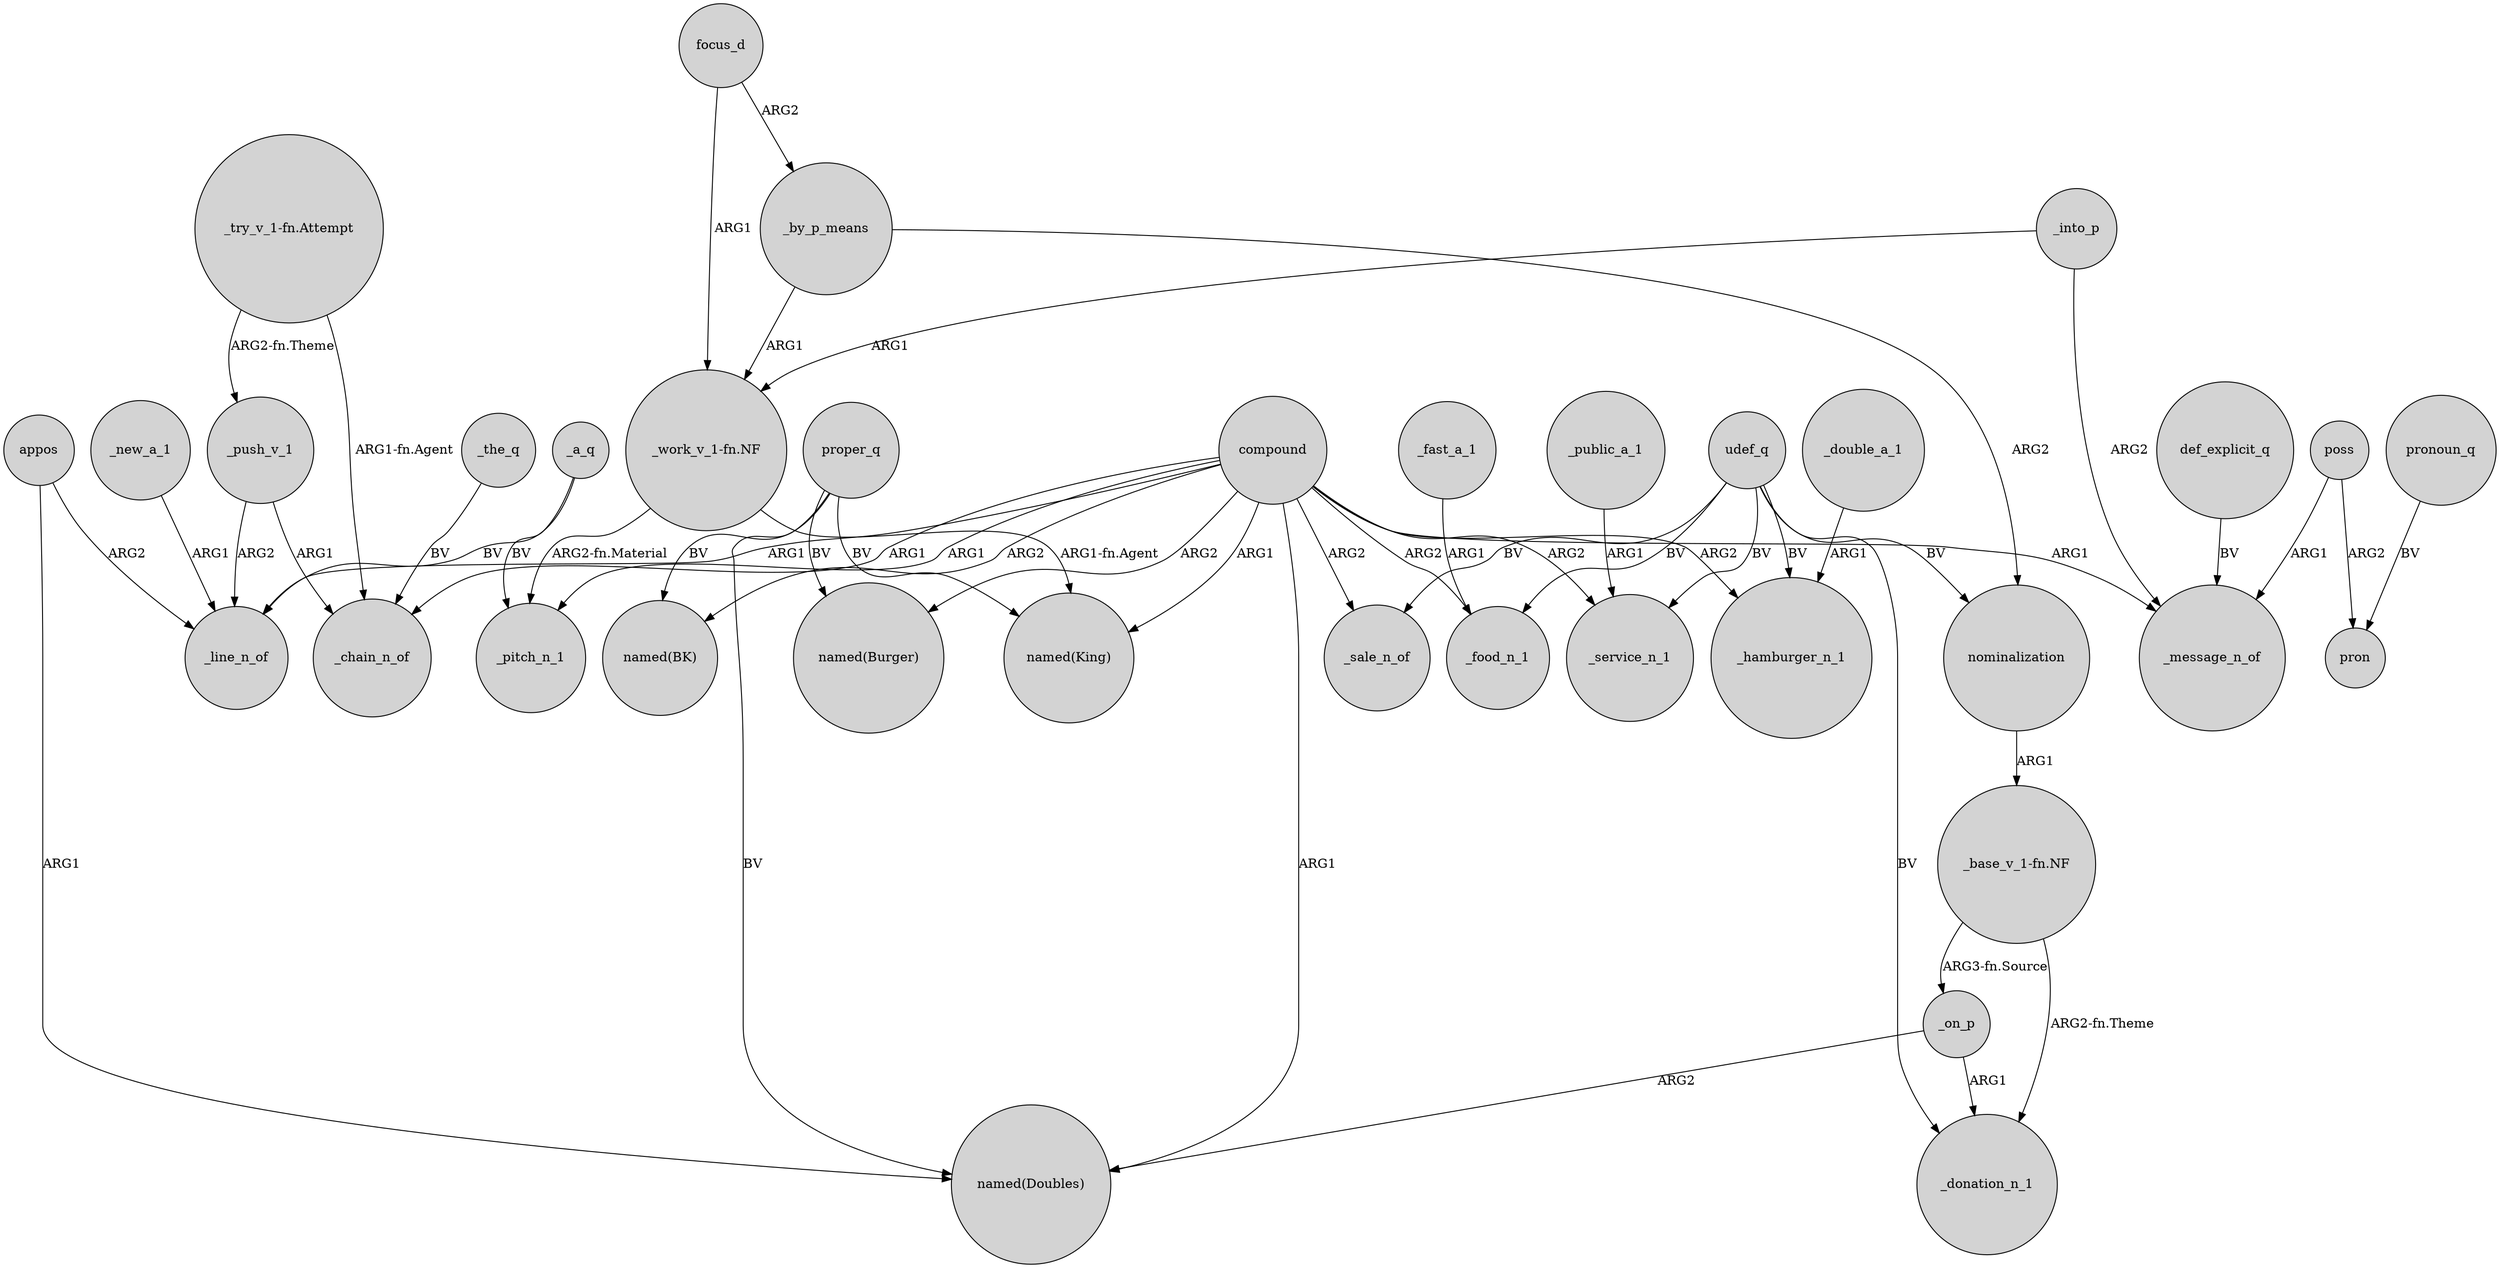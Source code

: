 digraph {
	node [shape=circle style=filled]
	appos -> "named(Doubles)" [label=ARG1]
	_new_a_1 -> _line_n_of [label=ARG1]
	compound -> _food_n_1 [label=ARG2]
	_fast_a_1 -> _food_n_1 [label=ARG1]
	_by_p_means -> nominalization [label=ARG2]
	compound -> _service_n_1 [label=ARG2]
	poss -> pron [label=ARG2]
	compound -> "named(Burger)" [label=ARG2]
	proper_q -> "named(Burger)" [label=BV]
	_on_p -> _donation_n_1 [label=ARG1]
	proper_q -> "named(Doubles)" [label=BV]
	focus_d -> _by_p_means [label=ARG2]
	compound -> _chain_n_of [label=ARG1]
	_public_a_1 -> _service_n_1 [label=ARG1]
	appos -> _line_n_of [label=ARG2]
	udef_q -> _donation_n_1 [label=BV]
	"_work_v_1-fn.NF" -> _pitch_n_1 [label="ARG2-fn.Material"]
	_push_v_1 -> _line_n_of [label=ARG2]
	udef_q -> _food_n_1 [label=BV]
	_a_q -> _line_n_of [label=BV]
	"_try_v_1-fn.Attempt" -> _push_v_1 [label="ARG2-fn.Theme"]
	compound -> _pitch_n_1 [label=ARG1]
	_by_p_means -> "_work_v_1-fn.NF" [label=ARG1]
	compound -> _message_n_of [label=ARG1]
	"_base_v_1-fn.NF" -> _on_p [label="ARG3-fn.Source"]
	compound -> "named(King)" [label=ARG1]
	def_explicit_q -> _message_n_of [label=BV]
	"_work_v_1-fn.NF" -> "named(King)" [label="ARG1-fn.Agent"]
	pronoun_q -> pron [label=BV]
	compound -> _line_n_of [label=ARG1]
	compound -> _hamburger_n_1 [label=ARG2]
	proper_q -> "named(King)" [label=BV]
	compound -> _sale_n_of [label=ARG2]
	udef_q -> _service_n_1 [label=BV]
	"_try_v_1-fn.Attempt" -> _chain_n_of [label="ARG1-fn.Agent"]
	_the_q -> _chain_n_of [label=BV]
	"_base_v_1-fn.NF" -> _donation_n_1 [label="ARG2-fn.Theme"]
	poss -> _message_n_of [label=ARG1]
	compound -> "named(BK)" [label=ARG2]
	_double_a_1 -> _hamburger_n_1 [label=ARG1]
	udef_q -> nominalization [label=BV]
	proper_q -> "named(BK)" [label=BV]
	udef_q -> _sale_n_of [label=BV]
	_on_p -> "named(Doubles)" [label=ARG2]
	udef_q -> _hamburger_n_1 [label=BV]
	_push_v_1 -> _chain_n_of [label=ARG1]
	_into_p -> "_work_v_1-fn.NF" [label=ARG1]
	_into_p -> _message_n_of [label=ARG2]
	focus_d -> "_work_v_1-fn.NF" [label=ARG1]
	nominalization -> "_base_v_1-fn.NF" [label=ARG1]
	_a_q -> _pitch_n_1 [label=BV]
	compound -> "named(Doubles)" [label=ARG1]
}
